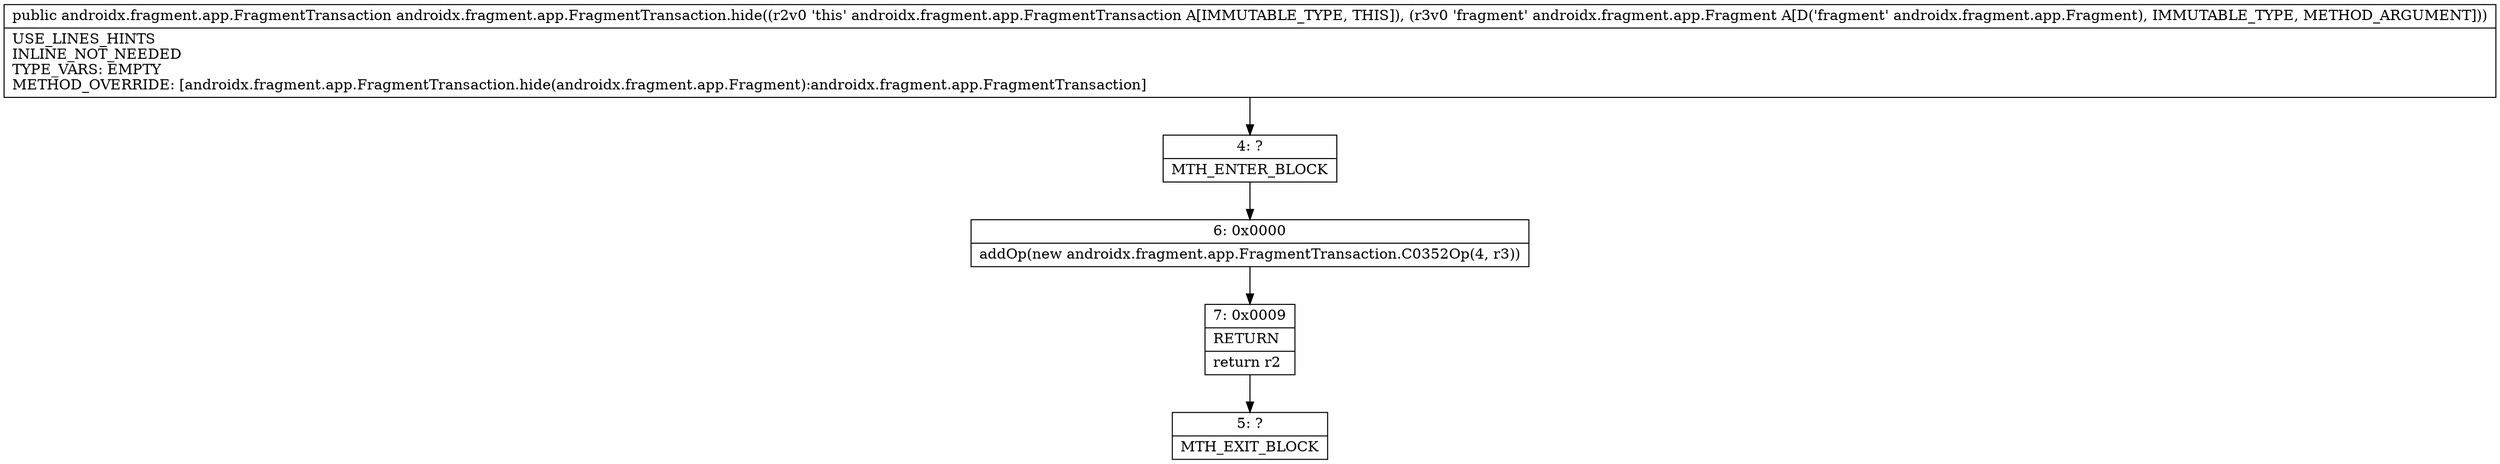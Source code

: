 digraph "CFG forandroidx.fragment.app.FragmentTransaction.hide(Landroidx\/fragment\/app\/Fragment;)Landroidx\/fragment\/app\/FragmentTransaction;" {
Node_4 [shape=record,label="{4\:\ ?|MTH_ENTER_BLOCK\l}"];
Node_6 [shape=record,label="{6\:\ 0x0000|addOp(new androidx.fragment.app.FragmentTransaction.C0352Op(4, r3))\l}"];
Node_7 [shape=record,label="{7\:\ 0x0009|RETURN\l|return r2\l}"];
Node_5 [shape=record,label="{5\:\ ?|MTH_EXIT_BLOCK\l}"];
MethodNode[shape=record,label="{public androidx.fragment.app.FragmentTransaction androidx.fragment.app.FragmentTransaction.hide((r2v0 'this' androidx.fragment.app.FragmentTransaction A[IMMUTABLE_TYPE, THIS]), (r3v0 'fragment' androidx.fragment.app.Fragment A[D('fragment' androidx.fragment.app.Fragment), IMMUTABLE_TYPE, METHOD_ARGUMENT]))  | USE_LINES_HINTS\lINLINE_NOT_NEEDED\lTYPE_VARS: EMPTY\lMETHOD_OVERRIDE: [androidx.fragment.app.FragmentTransaction.hide(androidx.fragment.app.Fragment):androidx.fragment.app.FragmentTransaction]\l}"];
MethodNode -> Node_4;Node_4 -> Node_6;
Node_6 -> Node_7;
Node_7 -> Node_5;
}

